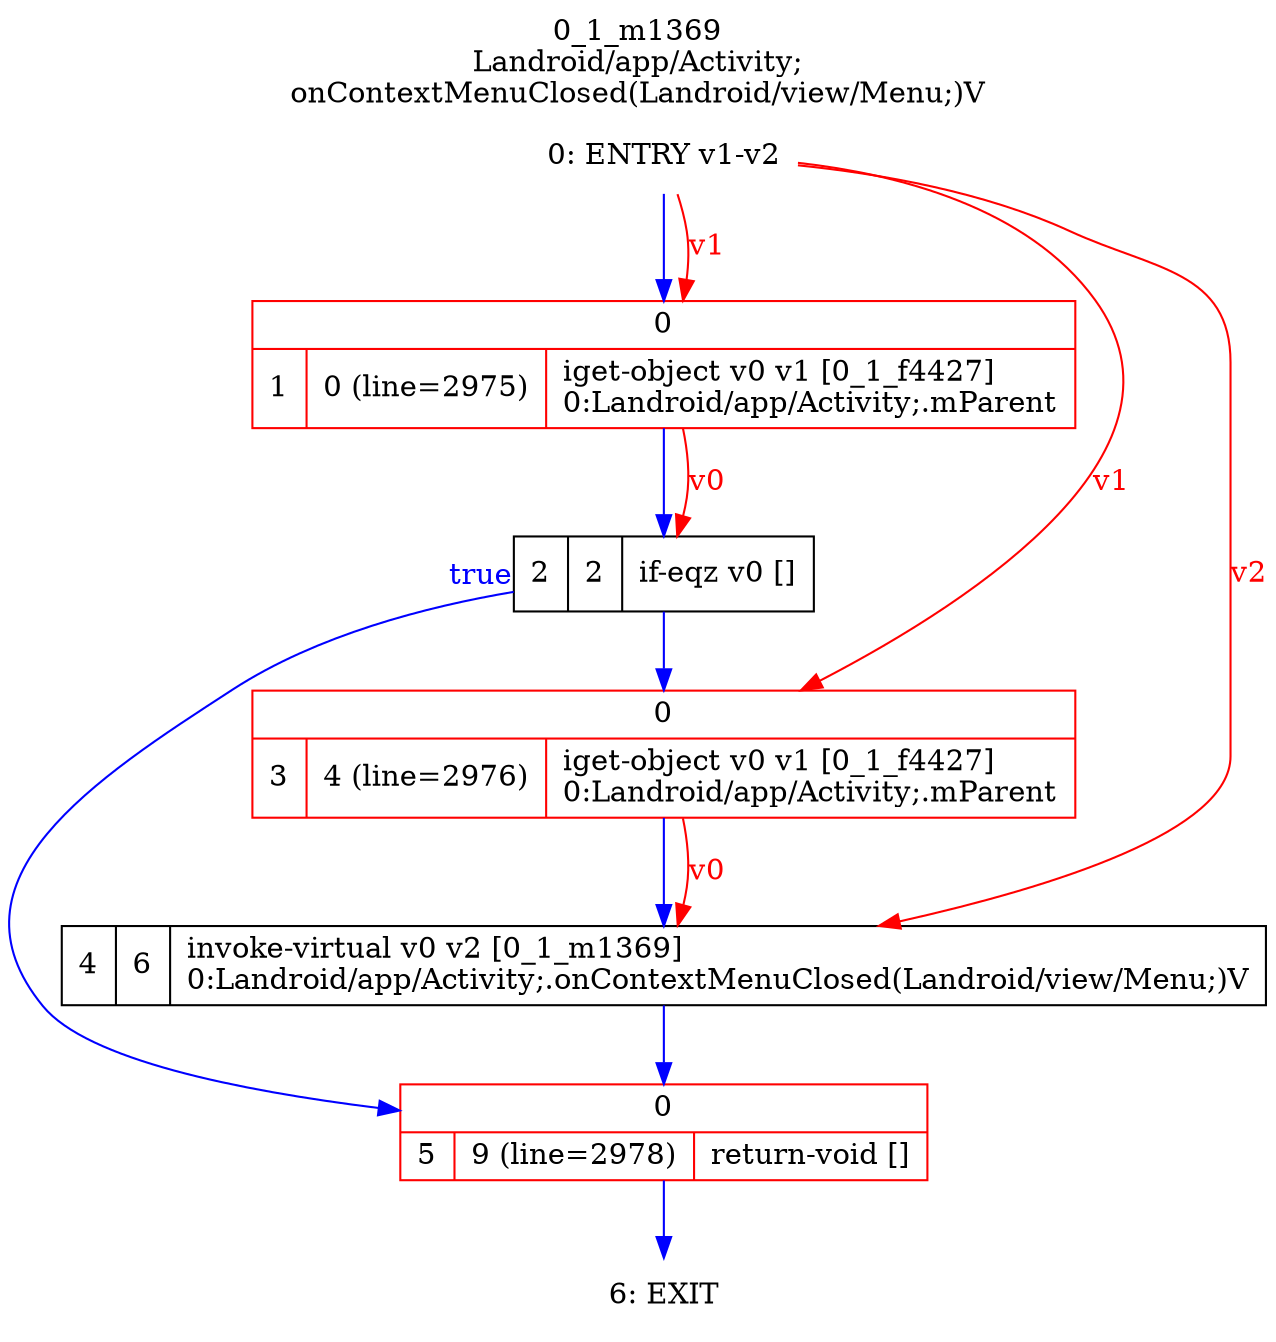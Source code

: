 digraph G {
rankdir=UD;
labelloc=t;
label="0_1_m1369\nLandroid/app/Activity;
onContextMenuClosed(Landroid/view/Menu;)V";
0[label="0: ENTRY v1-v2",shape=plaintext];
1[label="{0|{1|0 (line=2975)|iget-object v0 v1 [0_1_f4427]\l0:Landroid/app/Activity;.mParent\l}}",shape=record, color=red];
2[label="2|2|if-eqz v0 []\l",shape=record];
3[label="{0|{3|4 (line=2976)|iget-object v0 v1 [0_1_f4427]\l0:Landroid/app/Activity;.mParent\l}}",shape=record, color=red];
4[label="4|6|invoke-virtual v0 v2 [0_1_m1369]\l0:Landroid/app/Activity;.onContextMenuClosed(Landroid/view/Menu;)V\l",shape=record,URL="0_1_m1369.dot"];
5[label="{0|{5|9 (line=2978)|return-void []\l}}",shape=record, color=red];
6[label="6: EXIT",shape=plaintext];
0->1 [color=blue, fontcolor=blue,weight=100, taillabel=""];
1->2 [color=blue, fontcolor=blue,weight=100, taillabel=""];
2->5 [color=blue, fontcolor=blue,weight=10, taillabel="true"];
2->3 [color=blue, fontcolor=blue,weight=100, taillabel=""];
3->4 [color=blue, fontcolor=blue,weight=100, taillabel=""];
4->5 [color=blue, fontcolor=blue,weight=100, taillabel=""];
5->6 [color=blue, fontcolor=blue,weight=100, taillabel=""];
0->1 [color=red, fontcolor=red, label="v1"];
1->2 [color=red, fontcolor=red, label="v0"];
0->3 [color=red, fontcolor=red, label="v1"];
0->4 [color=red, fontcolor=red, label="v2"];
3->4 [color=red, fontcolor=red, label="v0"];
}

